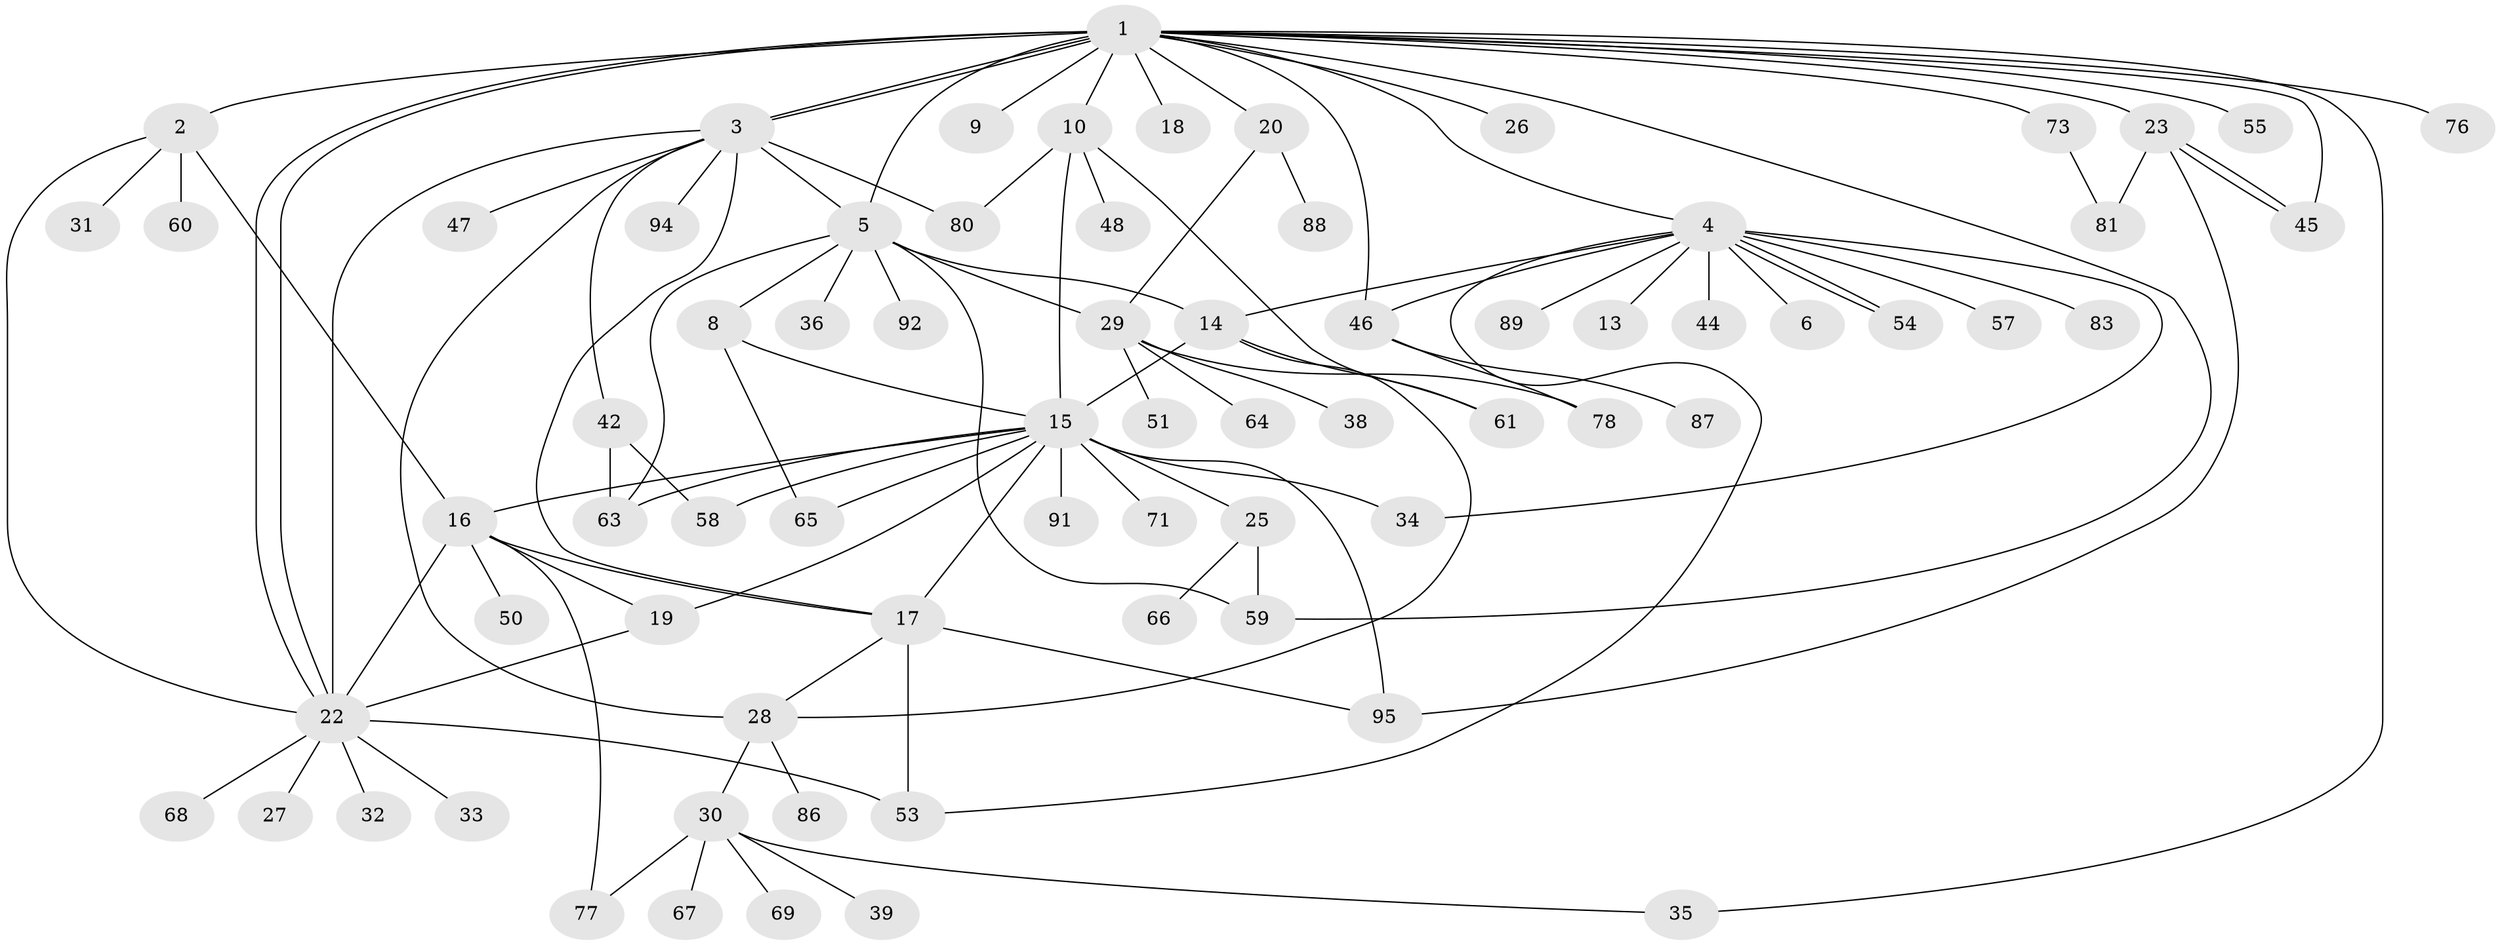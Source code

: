 // original degree distribution, {19: 0.010526315789473684, 6: 0.042105263157894736, 9: 0.021052631578947368, 14: 0.021052631578947368, 2: 0.21052631578947367, 7: 0.042105263157894736, 4: 0.042105263157894736, 1: 0.43157894736842106, 5: 0.031578947368421054, 3: 0.1368421052631579, 12: 0.010526315789473684}
// Generated by graph-tools (version 1.1) at 2025/41/03/06/25 10:41:45]
// undirected, 72 vertices, 109 edges
graph export_dot {
graph [start="1"]
  node [color=gray90,style=filled];
  1 [super="+7"];
  2 [super="+56"];
  3 [super="+90"];
  4 [super="+12"];
  5 [super="+72"];
  6 [super="+40"];
  8 [super="+11"];
  9;
  10 [super="+74"];
  13;
  14 [super="+52"];
  15 [super="+37"];
  16 [super="+93"];
  17 [super="+21"];
  18;
  19;
  20 [super="+43"];
  22 [super="+79"];
  23 [super="+24"];
  25;
  26;
  27;
  28 [super="+62"];
  29 [super="+70"];
  30 [super="+75"];
  31;
  32;
  33;
  34 [super="+41"];
  35;
  36;
  38;
  39;
  42 [super="+49"];
  44;
  45;
  46 [super="+84"];
  47;
  48;
  50;
  51;
  53 [super="+82"];
  54;
  55;
  57;
  58;
  59;
  60;
  61;
  63 [super="+85"];
  64;
  65;
  66;
  67;
  68;
  69;
  71;
  73;
  76;
  77;
  78;
  80;
  81;
  83;
  86;
  87;
  88;
  89;
  91;
  92;
  94;
  95;
  1 -- 2 [weight=2];
  1 -- 3 [weight=2];
  1 -- 3;
  1 -- 4;
  1 -- 5 [weight=2];
  1 -- 9;
  1 -- 18;
  1 -- 20;
  1 -- 22 [weight=2];
  1 -- 22;
  1 -- 26;
  1 -- 35;
  1 -- 45;
  1 -- 59;
  1 -- 73;
  1 -- 76;
  1 -- 46;
  1 -- 23;
  1 -- 55;
  1 -- 10;
  2 -- 22;
  2 -- 31;
  2 -- 60;
  2 -- 16;
  3 -- 17;
  3 -- 28;
  3 -- 42;
  3 -- 47;
  3 -- 94;
  3 -- 80;
  3 -- 22;
  3 -- 5;
  4 -- 6;
  4 -- 13;
  4 -- 14;
  4 -- 44;
  4 -- 46;
  4 -- 53;
  4 -- 54;
  4 -- 54;
  4 -- 57;
  4 -- 83;
  4 -- 89;
  4 -- 34;
  5 -- 8;
  5 -- 14;
  5 -- 36;
  5 -- 59;
  5 -- 63;
  5 -- 92;
  5 -- 29;
  8 -- 15;
  8 -- 65;
  10 -- 48;
  10 -- 80;
  10 -- 15;
  10 -- 61;
  14 -- 15;
  14 -- 61;
  14 -- 28;
  15 -- 16;
  15 -- 17;
  15 -- 19;
  15 -- 25;
  15 -- 34;
  15 -- 58;
  15 -- 65;
  15 -- 71;
  15 -- 91;
  15 -- 95;
  15 -- 63;
  16 -- 19;
  16 -- 50;
  16 -- 22;
  16 -- 17;
  16 -- 77;
  17 -- 28;
  17 -- 53 [weight=2];
  17 -- 95;
  19 -- 22;
  20 -- 29;
  20 -- 88;
  22 -- 27;
  22 -- 32;
  22 -- 33;
  22 -- 53 [weight=2];
  22 -- 68;
  23 -- 45;
  23 -- 45;
  23 -- 81;
  23 -- 95;
  25 -- 59;
  25 -- 66;
  28 -- 30 [weight=2];
  28 -- 86;
  29 -- 38;
  29 -- 51;
  29 -- 64;
  29 -- 78;
  30 -- 35;
  30 -- 39;
  30 -- 67;
  30 -- 69;
  30 -- 77;
  42 -- 58;
  42 -- 63 [weight=2];
  46 -- 78;
  46 -- 87;
  73 -- 81;
}
